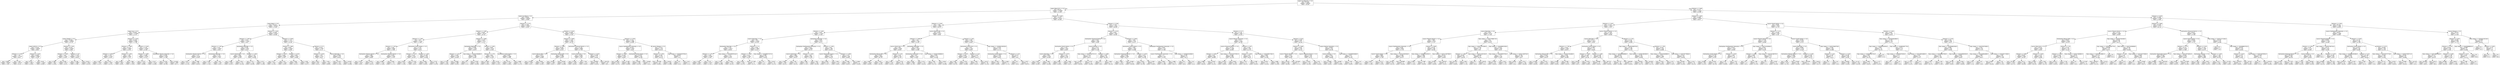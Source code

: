 digraph Tree {
node [shape=box] ;
0 [label="name=Lux Black XL <= 0.5\nmse = 87.036\nsamples = 408304\nvalue = 16.545"] ;
1 [label="name=Black SUV <= 0.5\nmse = 66.323\nsamples = 375660\nvalue = 15.168"] ;
0 -> 1 [labeldistance=2.5, labelangle=45, headlabel="True"] ;
2 [label="name=Lux Black <= 0.5\nmse = 44.644\nsamples = 340453\nvalue = 13.603"] ;
1 -> 2 ;
3 [label="name=Black <= 0.5\nmse = 34.423\nsamples = 307619\nvalue = 12.595"] ;
2 -> 3 ;
4 [label="name=Lux <= 0.5\nmse = 26.585\nsamples = 272389\nvalue = 11.572"] ;
3 -> 4 ;
5 [label="name=UberXL <= 0.5\nmse = 20.309\nsamples = 239408\nvalue = 10.716"] ;
4 -> 5 ;
6 [label="name=Lyft XL <= 0.5\nmse = 15.236\nsamples = 204050\nvalue = 9.853"] ;
5 -> 6 ;
7 [label="distance <= 2.165\nmse = 7.45\nsamples = 171242\nvalue = 8.811"] ;
6 -> 7 ;
8 [label="mse = 3.838\nsamples = 85498\nvalue = 7.429"] ;
7 -> 8 ;
9 [label="mse = 7.245\nsamples = 85744\nvalue = 10.19"] ;
7 -> 9 ;
10 [label="distance <= 2.445\nmse = 20.633\nsamples = 32808\nvalue = 15.292"] ;
6 -> 10 ;
11 [label="mse = 8.114\nsamples = 19974\nvalue = 12.856"] ;
10 -> 11 ;
12 [label="mse = 16.52\nsamples = 12834\nvalue = 19.082"] ;
10 -> 12 ;
13 [label="distance <= 2.195\nmse = 20.541\nsamples = 35358\nvalue = 15.691"] ;
5 -> 13 ;
14 [label="distance <= 1.265\nmse = 7.047\nsamples = 17851\nvalue = 12.816"] ;
13 -> 14 ;
15 [label="mse = 3.796\nsamples = 8637\nvalue = 11.383"] ;
14 -> 15 ;
16 [label="mse = 6.361\nsamples = 9214\nvalue = 14.16"] ;
14 -> 16 ;
17 [label="distance <= 3.6\nmse = 17.276\nsamples = 17507\nvalue = 18.623"] ;
13 -> 17 ;
18 [label="mse = 11.349\nsamples = 14683\nvalue = 17.681"] ;
17 -> 18 ;
19 [label="mse = 19.511\nsamples = 2824\nvalue = 23.519"] ;
17 -> 19 ;
20 [label="distance <= 2.435\nmse = 28.203\nsamples = 32981\nvalue = 17.786"] ;
4 -> 20 ;
21 [label="distance <= 1.495\nmse = 10.273\nsamples = 19682\nvalue = 14.761"] ;
20 -> 21 ;
22 [label="distance <= 0.935\nmse = 4.734\nsamples = 11232\nvalue = 12.978"] ;
21 -> 22 ;
23 [label="mse = 1.533\nsamples = 3338\nvalue = 11.147"] ;
22 -> 23 ;
24 [label="mse = 4.071\nsamples = 7894\nvalue = 13.752"] ;
22 -> 24 ;
25 [label="distance <= 1.955\nmse = 7.793\nsamples = 8450\nvalue = 17.131"] ;
21 -> 25 ;
26 [label="mse = 6.419\nsamples = 3632\nvalue = 16.09"] ;
25 -> 26 ;
27 [label="mse = 7.396\nsamples = 4818\nvalue = 17.916"] ;
25 -> 27 ;
28 [label="distance <= 3.545\nmse = 21.162\nsamples = 13299\nvalue = 22.262"] ;
20 -> 28 ;
29 [label="distance <= 2.885\nmse = 13.289\nsamples = 10760\nvalue = 21.074"] ;
28 -> 29 ;
30 [label="mse = 11.574\nsamples = 4032\nvalue = 19.686"] ;
29 -> 30 ;
31 [label="mse = 12.47\nsamples = 6728\nvalue = 21.906"] ;
29 -> 31 ;
32 [label="destination=Boston University <= 0.5\nmse = 23.209\nsamples = 2539\nvalue = 27.296"] ;
28 -> 32 ;
33 [label="mse = 21.316\nsamples = 1850\nvalue = 26.769"] ;
32 -> 33 ;
34 [label="mse = 25.548\nsamples = 689\nvalue = 28.71"] ;
32 -> 34 ;
35 [label="distance <= 2.195\nmse = 24.306\nsamples = 35230\nvalue = 20.509"] ;
3 -> 35 ;
36 [label="distance <= 1.645\nmse = 3.874\nsamples = 17856\nvalue = 16.87"] ;
35 -> 36 ;
37 [label="distance <= 1.345\nmse = 2.102\nsamples = 14403\nvalue = 16.26"] ;
36 -> 37 ;
38 [label="destination=Theatre District <= 0.5\nmse = 1.171\nsamples = 9730\nvalue = 15.816"] ;
37 -> 38 ;
39 [label="mse = 1.017\nsamples = 8779\nvalue = 15.729"] ;
38 -> 39 ;
40 [label="mse = 1.886\nsamples = 951\nvalue = 16.613"] ;
38 -> 40 ;
41 [label="destination=Back Bay <= 0.5\nmse = 2.774\nsamples = 4673\nvalue = 17.185"] ;
37 -> 41 ;
42 [label="mse = 2.749\nsamples = 3272\nvalue = 17.542"] ;
41 -> 42 ;
43 [label="mse = 1.84\nsamples = 1401\nvalue = 16.35"] ;
41 -> 43 ;
44 [label="destination=Back Bay <= 0.5\nmse = 3.228\nsamples = 3453\nvalue = 19.417"] ;
36 -> 44 ;
45 [label="source=North End <= 0.5\nmse = 2.959\nsamples = 3061\nvalue = 19.265"] ;
44 -> 45 ;
46 [label="mse = 2.938\nsamples = 2824\nvalue = 19.191"] ;
45 -> 46 ;
47 [label="mse = 2.351\nsamples = 237\nvalue = 20.156"] ;
45 -> 47 ;
48 [label="distance <= 1.845\nmse = 3.752\nsamples = 392\nvalue = 20.598"] ;
44 -> 48 ;
49 [label="mse = 2.713\nsamples = 143\nvalue = 19.196"] ;
48 -> 49 ;
50 [label="mse = 2.571\nsamples = 249\nvalue = 21.404"] ;
48 -> 50 ;
51 [label="distance <= 3.585\nmse = 17.713\nsamples = 17374\nvalue = 24.248"] ;
35 -> 51 ;
52 [label="distance <= 2.865\nmse = 6.603\nsamples = 14594\nvalue = 22.934"] ;
51 -> 52 ;
53 [label="distance <= 2.615\nmse = 4.649\nsamples = 9039\nvalue = 21.857"] ;
52 -> 53 ;
54 [label="mse = 4.11\nsamples = 4597\nvalue = 21.104"] ;
53 -> 54 ;
55 [label="mse = 4.01\nsamples = 4442\nvalue = 22.637"] ;
53 -> 55 ;
56 [label="distance <= 3.225\nmse = 4.832\nsamples = 5555\nvalue = 24.685"] ;
52 -> 56 ;
57 [label="mse = 3.944\nsamples = 3621\nvalue = 24.212"] ;
56 -> 57 ;
58 [label="mse = 5.292\nsamples = 1934\nvalue = 25.571"] ;
56 -> 58 ;
59 [label="distance <= 5.11\nmse = 19.331\nsamples = 2780\nvalue = 31.15"] ;
51 -> 59 ;
60 [label="distance <= 4.435\nmse = 7.323\nsamples = 2110\nvalue = 29.42"] ;
59 -> 60 ;
61 [label="mse = 5.913\nsamples = 687\nvalue = 28.25"] ;
60 -> 61 ;
62 [label="mse = 7.024\nsamples = 1423\nvalue = 29.985"] ;
60 -> 62 ;
63 [label="source=Back Bay <= 0.5\nmse = 18.056\nsamples = 670\nvalue = 36.597"] ;
59 -> 63 ;
64 [label="mse = 14.142\nsamples = 537\nvalue = 37.585"] ;
63 -> 64 ;
65 [label="mse = 14.016\nsamples = 133\nvalue = 32.609"] ;
63 -> 65 ;
66 [label="distance <= 2.175\nmse = 41.691\nsamples = 32834\nvalue = 23.047"] ;
2 -> 66 ;
67 [label="distance <= 1.495\nmse = 10.852\nsamples = 16729\nvalue = 18.742"] ;
66 -> 67 ;
68 [label="distance <= 1.295\nmse = 5.69\nsamples = 11159\nvalue = 17.409"] ;
67 -> 68 ;
69 [label="distance <= 1.105\nmse = 3.285\nsamples = 8488\nvalue = 17.059"] ;
68 -> 69 ;
70 [label="destination=Theatre District <= 0.5\nmse = 2.698\nsamples = 5948\nvalue = 16.882"] ;
69 -> 70 ;
71 [label="mse = 2.575\nsamples = 5818\nvalue = 16.85"] ;
70 -> 71 ;
72 [label="mse = 6.074\nsamples = 130\nvalue = 18.315"] ;
70 -> 72 ;
73 [label="destination=Theatre District <= 0.5\nmse = 4.416\nsamples = 2540\nvalue = 17.474"] ;
69 -> 73 ;
74 [label="mse = 4.368\nsamples = 1783\nvalue = 17.348"] ;
73 -> 74 ;
75 [label="mse = 4.404\nsamples = 757\nvalue = 17.771"] ;
73 -> 75 ;
76 [label="destination=South Station <= 0.5\nmse = 11.707\nsamples = 2671\nvalue = 18.522"] ;
68 -> 76 ;
77 [label="distance <= 1.415\nmse = 9.232\nsamples = 2255\nvalue = 18.144"] ;
76 -> 77 ;
78 [label="mse = 5.978\nsamples = 953\nvalue = 17.591"] ;
77 -> 78 ;
79 [label="mse = 11.226\nsamples = 1302\nvalue = 18.55"] ;
77 -> 79 ;
80 [label="distance <= 1.455\nmse = 20.168\nsamples = 416\nvalue = 20.566"] ;
76 -> 80 ;
81 [label="mse = 18.98\nsamples = 368\nvalue = 20.382"] ;
80 -> 81 ;
82 [label="mse = 27.02\nsamples = 48\nvalue = 21.979"] ;
80 -> 82 ;
83 [label="distance <= 1.685\nmse = 10.507\nsamples = 5570\nvalue = 21.411"] ;
67 -> 83 ;
84 [label="destination=Back Bay <= 0.5\nmse = 12.856\nsamples = 1450\nvalue = 19.973"] ;
83 -> 84 ;
85 [label="distance <= 1.515\nmse = 12.003\nsamples = 1104\nvalue = 20.438"] ;
84 -> 85 ;
86 [label="mse = 17.214\nsamples = 208\nvalue = 21.026"] ;
85 -> 86 ;
87 [label="mse = 10.694\nsamples = 896\nvalue = 20.301"] ;
85 -> 87 ;
88 [label="time_stamp <= 1543222394880.0\nmse = 12.694\nsamples = 346\nvalue = 18.491"] ;
84 -> 88 ;
89 [label="mse = 0.0\nsamples = 2\nvalue = 27.5"] ;
88 -> 89 ;
90 [label="mse = 12.293\nsamples = 344\nvalue = 18.439"] ;
88 -> 90 ;
91 [label="distance <= 1.955\nmse = 8.695\nsamples = 4120\nvalue = 21.918"] ;
83 -> 91 ;
92 [label="distance <= 1.725\nmse = 8.86\nsamples = 2251\nvalue = 21.529"] ;
91 -> 92 ;
93 [label="mse = 15.186\nsamples = 632\nvalue = 22.081"] ;
92 -> 93 ;
94 [label="mse = 6.225\nsamples = 1619\nvalue = 21.314"] ;
92 -> 94 ;
95 [label="destination=South Station <= 0.5\nmse = 8.097\nsamples = 1869\nvalue = 22.386"] ;
91 -> 95 ;
96 [label="mse = 9.114\nsamples = 1358\nvalue = 22.804"] ;
95 -> 96 ;
97 [label="mse = 3.696\nsamples = 511\nvalue = 21.275"] ;
95 -> 97 ;
98 [label="distance <= 3.545\nmse = 34.468\nsamples = 16105\nvalue = 27.519"] ;
66 -> 98 ;
99 [label="distance <= 2.885\nmse = 21.516\nsamples = 13607\nvalue = 26.128"] ;
98 -> 99 ;
100 [label="distance <= 2.595\nmse = 16.585\nsamples = 6923\nvalue = 24.521"] ;
99 -> 100 ;
101 [label="source=Beacon Hill <= 0.5\nmse = 13.977\nsamples = 4434\nvalue = 23.908"] ;
100 -> 101 ;
102 [label="mse = 15.976\nsamples = 2836\nvalue = 24.25"] ;
101 -> 102 ;
103 [label="mse = 9.852\nsamples = 1598\nvalue = 23.302"] ;
101 -> 103 ;
104 [label="destination=Beacon Hill <= 0.5\nmse = 19.368\nsamples = 2489\nvalue = 25.613"] ;
100 -> 104 ;
105 [label="mse = 19.333\nsamples = 1965\nvalue = 26.017"] ;
104 -> 105 ;
106 [label="mse = 16.594\nsamples = 524\nvalue = 24.098"] ;
104 -> 106 ;
107 [label="destination=Financial District <= 0.5\nmse = 21.183\nsamples = 6684\nvalue = 27.792"] ;
99 -> 107 ;
108 [label="source=West End <= 0.5\nmse = 19.448\nsamples = 6567\nvalue = 27.68"] ;
107 -> 108 ;
109 [label="mse = 21.199\nsamples = 5456\nvalue = 28.034"] ;
108 -> 109 ;
110 [label="mse = 7.195\nsamples = 1111\nvalue = 25.937"] ;
108 -> 110 ;
111 [label="distance <= 3.325\nmse = 78.269\nsamples = 117\nvalue = 34.081"] ;
107 -> 111 ;
112 [label="mse = 49.609\nsamples = 88\nvalue = 32.625"] ;
111 -> 112 ;
113 [label="mse = 139.276\nsamples = 29\nvalue = 38.5"] ;
111 -> 113 ;
114 [label="distance <= 4.765\nmse = 37.012\nsamples = 2498\nvalue = 35.099"] ;
98 -> 114 ;
115 [label="source=Northeastern University <= 0.5\nmse = 34.142\nsamples = 2020\nvalue = 34.36"] ;
114 -> 115 ;
116 [label="distance <= 4.485\nmse = 35.416\nsamples = 1679\nvalue = 34.602"] ;
115 -> 116 ;
117 [label="mse = 49.193\nsamples = 816\nvalue = 35.273"] ;
116 -> 117 ;
118 [label="mse = 21.563\nsamples = 863\nvalue = 33.969"] ;
116 -> 118 ;
119 [label="destination=North Station <= 0.5\nmse = 26.161\nsamples = 341\nvalue = 33.169"] ;
115 -> 119 ;
120 [label="mse = 18.369\nsamples = 336\nvalue = 32.876"] ;
119 -> 120 ;
121 [label="mse = 158.66\nsamples = 5\nvalue = 52.8"] ;
119 -> 121 ;
122 [label="source=Fenway <= 0.5\nmse = 37.073\nsamples = 478\nvalue = 38.223"] ;
114 -> 122 ;
123 [label="distance <= 4.795\nmse = 35.591\nsamples = 475\nvalue = 38.133"] ;
122 -> 123 ;
124 [label="mse = 130.798\nsamples = 26\nvalue = 40.981"] ;
123 -> 124 ;
125 [label="mse = 29.581\nsamples = 449\nvalue = 37.968"] ;
123 -> 125 ;
126 [label="time_stamp <= 1543503478784.0\nmse = 66.667\nsamples = 3\nvalue = 52.5"] ;
122 -> 126 ;
127 [label="mse = 0.0\nsamples = 1\nvalue = 42.5"] ;
126 -> 127 ;
128 [label="mse = 25.0\nsamples = 2\nvalue = 57.5"] ;
126 -> 128 ;
129 [label="distance <= 2.945\nmse = 23.374\nsamples = 35207\nvalue = 30.298"] ;
1 -> 129 ;
130 [label="distance <= 2.195\nmse = 7.684\nsamples = 26963\nvalue = 28.373"] ;
129 -> 130 ;
131 [label="distance <= 1.645\nmse = 3.333\nsamples = 17816\nvalue = 27.045"] ;
130 -> 131 ;
132 [label="source=Back Bay <= 0.5\nmse = 2.65\nsamples = 14339\nvalue = 26.748"] ;
131 -> 132 ;
133 [label="destination=Back Bay <= 0.5\nmse = 2.153\nsamples = 12873\nvalue = 26.916"] ;
132 -> 133 ;
134 [label="distance <= 1.375\nmse = 2.208\nsamples = 11436\nvalue = 27.007"] ;
133 -> 134 ;
135 [label="mse = 2.192\nsamples = 9360\nvalue = 26.931"] ;
134 -> 135 ;
136 [label="mse = 2.137\nsamples = 2076\nvalue = 27.351"] ;
134 -> 136 ;
137 [label="time_stamp <= 1543356678144.0\nmse = 1.121\nsamples = 1437\nvalue = 26.191"] ;
133 -> 137 ;
138 [label="mse = 2.427\nsamples = 246\nvalue = 26.366"] ;
137 -> 138 ;
139 [label="mse = 0.843\nsamples = 1191\nvalue = 26.155"] ;
137 -> 139 ;
140 [label="distance <= 1.5\nmse = 4.584\nsamples = 1466\nvalue = 25.271"] ;
132 -> 140 ;
141 [label="distance <= 1.465\nmse = 4.514\nsamples = 1436\nvalue = 25.297"] ;
140 -> 141 ;
142 [label="mse = 4.044\nsamples = 1432\nvalue = 25.276"] ;
141 -> 142 ;
143 [label="mse = 117.188\nsamples = 4\nvalue = 32.75"] ;
141 -> 143 ;
144 [label="time_stamp <= 1543489257472.0\nmse = 6.366\nsamples = 30\nvalue = 24.033"] ;
140 -> 144 ;
145 [label="mse = 0.0\nsamples = 12\nvalue = 23.0"] ;
144 -> 145 ;
146 [label="mse = 9.423\nsamples = 18\nvalue = 24.722"] ;
144 -> 146 ;
147 [label="destination=Back Bay <= 0.5\nmse = 4.283\nsamples = 3477\nvalue = 28.271"] ;
131 -> 147 ;
148 [label="destination=Northeastern University <= 0.5\nmse = 4.233\nsamples = 3089\nvalue = 28.113"] ;
147 -> 148 ;
149 [label="source=North End <= 0.5\nmse = 2.889\nsamples = 2289\nvalue = 28.312"] ;
148 -> 149 ;
150 [label="mse = 2.802\nsamples = 2067\nvalue = 28.222"] ;
149 -> 150 ;
151 [label="mse = 2.92\nsamples = 222\nvalue = 29.151"] ;
149 -> 151 ;
152 [label="distance <= 1.935\nmse = 7.642\nsamples = 800\nvalue = 27.544"] ;
148 -> 152 ;
153 [label="mse = 7.298\nsamples = 535\nvalue = 27.237"] ;
152 -> 153 ;
154 [label="mse = 7.763\nsamples = 265\nvalue = 28.164"] ;
152 -> 154 ;
155 [label="distance <= 1.835\nmse = 2.922\nsamples = 388\nvalue = 29.522"] ;
147 -> 155 ;
156 [label="source=Haymarket Square <= 0.5\nmse = 1.973\nsamples = 139\nvalue = 28.518"] ;
155 -> 156 ;
157 [label="mse = 0.802\nsamples = 26\nvalue = 27.077"] ;
156 -> 157 ;
158 [label="mse = 1.654\nsamples = 113\nvalue = 28.85"] ;
156 -> 158 ;
159 [label="distance <= 2.095\nmse = 2.575\nsamples = 249\nvalue = 30.082"] ;
155 -> 159 ;
160 [label="mse = 2.409\nsamples = 246\nvalue = 30.051"] ;
159 -> 160 ;
161 [label="mse = 9.389\nsamples = 3\nvalue = 32.667"] ;
159 -> 161 ;
162 [label="source=Beacon Hill <= 0.5\nmse = 6.035\nsamples = 9147\nvalue = 30.96"] ;
130 -> 162 ;
163 [label="distance <= 2.665\nmse = 5.26\nsamples = 7593\nvalue = 31.343"] ;
162 -> 163 ;
164 [label="source=North End <= 0.5\nmse = 4.68\nsamples = 4298\nvalue = 30.851"] ;
163 -> 164 ;
165 [label="destination=Beacon Hill <= 0.5\nmse = 4.503\nsamples = 4045\nvalue = 30.729"] ;
164 -> 165 ;
166 [label="mse = 4.667\nsamples = 2659\nvalue = 30.983"] ;
165 -> 166 ;
167 [label="mse = 3.827\nsamples = 1386\nvalue = 30.242"] ;
165 -> 167 ;
168 [label="distance <= 2.35\nmse = 3.523\nsamples = 253\nvalue = 32.791"] ;
164 -> 168 ;
169 [label="mse = 2.301\nsamples = 158\nvalue = 32.051"] ;
168 -> 169 ;
170 [label="mse = 3.131\nsamples = 95\nvalue = 34.021"] ;
168 -> 170 ;
171 [label="destination=Back Bay <= 0.5\nmse = 5.287\nsamples = 3295\nvalue = 31.985"] ;
163 -> 171 ;
172 [label="destination=North End <= 0.5\nmse = 4.67\nsamples = 3122\nvalue = 31.802"] ;
171 -> 172 ;
173 [label="mse = 4.549\nsamples = 3006\nvalue = 31.739"] ;
172 -> 173 ;
174 [label="mse = 5.122\nsamples = 116\nvalue = 33.414"] ;
172 -> 174 ;
175 [label="time_stamp <= 1543451639808.0\nmse = 4.826\nsamples = 173\nvalue = 35.298"] ;
171 -> 175 ;
176 [label="mse = 7.097\nsamples = 56\nvalue = 35.714"] ;
175 -> 176 ;
177 [label="mse = 3.616\nsamples = 117\nvalue = 35.098"] ;
175 -> 177 ;
178 [label="distance <= 2.49\nmse = 5.599\nsamples = 1554\nvalue = 29.087"] ;
162 -> 178 ;
179 [label="destination=North End <= 0.5\nmse = 4.64\nsamples = 1447\nvalue = 28.937"] ;
178 -> 179 ;
180 [label="distance <= 2.325\nmse = 4.058\nsamples = 1376\nvalue = 28.866"] ;
179 -> 180 ;
181 [label="mse = 4.94\nsamples = 860\nvalue = 28.745"] ;
180 -> 181 ;
182 [label="mse = 2.524\nsamples = 516\nvalue = 29.066"] ;
180 -> 182 ;
183 [label="distance <= 2.42\nmse = 13.917\nsamples = 71\nvalue = 30.317"] ;
179 -> 183 ;
184 [label="mse = 7.934\nsamples = 35\nvalue = 29.457"] ;
183 -> 184 ;
185 [label="mse = 18.317\nsamples = 36\nvalue = 31.153"] ;
183 -> 185 ;
186 [label="time_stamp <= 1545091350528.0\nmse = 14.165\nsamples = 107\nvalue = 31.112"] ;
178 -> 186 ;
187 [label="destination=South Station <= 0.5\nmse = 11.035\nsamples = 102\nvalue = 30.931"] ;
186 -> 187 ;
188 [label="mse = 11.047\nsamples = 100\nvalue = 30.995"] ;
187 -> 188 ;
189 [label="mse = 0.062\nsamples = 2\nvalue = 27.75"] ;
187 -> 189 ;
190 [label="distance <= 2.55\nmse = 63.76\nsamples = 5\nvalue = 34.8"] ;
186 -> 190 ;
191 [label="mse = 0.0\nsamples = 1\nvalue = 50.5"] ;
190 -> 191 ;
192 [label="mse = 2.672\nsamples = 4\nvalue = 30.875"] ;
190 -> 192 ;
193 [label="distance <= 3.795\nmse = 22.942\nsamples = 8244\nvalue = 36.593"] ;
129 -> 193 ;
194 [label="distance <= 3.225\nmse = 6.907\nsamples = 5642\nvalue = 34.305"] ;
193 -> 194 ;
195 [label="destination=Financial District <= 0.5\nmse = 5.333\nsamples = 3481\nvalue = 33.68"] ;
194 -> 195 ;
196 [label="destination=North Station <= 0.5\nmse = 5.101\nsamples = 3441\nvalue = 33.637"] ;
195 -> 196 ;
197 [label="source=Back Bay <= 0.5\nmse = 4.935\nsamples = 2523\nvalue = 33.439"] ;
196 -> 197 ;
198 [label="mse = 5.037\nsamples = 2336\nvalue = 33.362"] ;
197 -> 198 ;
199 [label="mse = 2.661\nsamples = 187\nvalue = 34.406"] ;
197 -> 199 ;
200 [label="distance <= 3.075\nmse = 5.151\nsamples = 918\nvalue = 34.182"] ;
196 -> 200 ;
201 [label="mse = 4.684\nsamples = 421\nvalue = 33.961"] ;
200 -> 201 ;
202 [label="mse = 5.469\nsamples = 497\nvalue = 34.37"] ;
200 -> 202 ;
203 [label="source=Fenway <= 0.5\nmse = 11.55\nsamples = 40\nvalue = 37.362"] ;
195 -> 203 ;
204 [label="time_stamp <= 1543575437312.0\nmse = 11.316\nsamples = 21\nvalue = 36.071"] ;
203 -> 204 ;
205 [label="mse = 14.025\nsamples = 9\nvalue = 38.056"] ;
204 -> 205 ;
206 [label="mse = 4.118\nsamples = 12\nvalue = 34.583"] ;
204 -> 206 ;
207 [label="distance <= 2.995\nmse = 7.929\nsamples = 19\nvalue = 38.789"] ;
203 -> 207 ;
208 [label="mse = 0.0\nsamples = 2\nvalue = 36.0"] ;
207 -> 208 ;
209 [label="mse = 7.839\nsamples = 17\nvalue = 39.118"] ;
207 -> 209 ;
210 [label="distance <= 3.585\nmse = 7.802\nsamples = 2161\nvalue = 35.311"] ;
194 -> 210 ;
211 [label="destination=South Station <= 0.5\nmse = 7.658\nsamples = 1942\nvalue = 35.066"] ;
210 -> 211 ;
212 [label="destination=Financial District <= 0.5\nmse = 8.106\nsamples = 1693\nvalue = 35.257"] ;
211 -> 212 ;
213 [label="mse = 7.649\nsamples = 1672\nvalue = 35.203"] ;
212 -> 213 ;
214 [label="mse = 25.902\nsamples = 21\nvalue = 39.548"] ;
212 -> 214 ;
215 [label="distance <= 3.455\nmse = 2.675\nsamples = 249\nvalue = 33.769"] ;
211 -> 215 ;
216 [label="mse = 2.619\nsamples = 246\nvalue = 33.746"] ;
215 -> 216 ;
217 [label="mse = 3.556\nsamples = 3\nvalue = 35.667"] ;
215 -> 217 ;
218 [label="destination=Northeastern University <= 0.5\nmse = 3.834\nsamples = 219\nvalue = 37.484"] ;
210 -> 218 ;
219 [label="source=Northeastern University <= 0.5\nmse = 3.7\nsamples = 215\nvalue = 37.423"] ;
218 -> 219 ;
220 [label="mse = 3.605\nsamples = 192\nvalue = 37.568"] ;
219 -> 220 ;
221 [label="mse = 2.866\nsamples = 23\nvalue = 36.217"] ;
219 -> 221 ;
222 [label="time_stamp <= 1543843545088.0\nmse = 0.188\nsamples = 4\nvalue = 40.75"] ;
218 -> 222 ;
223 [label="mse = 0.0\nsamples = 3\nvalue = 40.5"] ;
222 -> 223 ;
224 [label="mse = 0.0\nsamples = 1\nvalue = 41.5"] ;
222 -> 224 ;
225 [label="distance <= 5.11\nmse = 21.745\nsamples = 2602\nvalue = 41.554"] ;
193 -> 225 ;
226 [label="source=Boston University <= 0.5\nmse = 9.472\nsamples = 1925\nvalue = 39.798"] ;
225 -> 226 ;
227 [label="source=Financial District <= 0.5\nmse = 10.176\nsamples = 1486\nvalue = 39.362"] ;
226 -> 227 ;
228 [label="distance <= 4.655\nmse = 6.33\nsamples = 804\nvalue = 39.068"] ;
227 -> 228 ;
229 [label="mse = 5.889\nsamples = 791\nvalue = 39.016"] ;
228 -> 229 ;
230 [label="mse = 22.947\nsamples = 13\nvalue = 42.231"] ;
228 -> 230 ;
231 [label="time_stamp <= 1544754757632.0\nmse = 14.488\nsamples = 682\nvalue = 39.709"] ;
227 -> 231 ;
232 [label="mse = 16.153\nsamples = 482\nvalue = 39.961"] ;
231 -> 232 ;
233 [label="mse = 9.953\nsamples = 200\nvalue = 39.102"] ;
231 -> 233 ;
234 [label="distance <= 3.97\nmse = 4.265\nsamples = 439\nvalue = 41.274"] ;
226 -> 234 ;
235 [label="distance <= 3.935\nmse = 2.621\nsamples = 42\nvalue = 39.56"] ;
234 -> 235 ;
236 [label="mse = 1.153\nsamples = 11\nvalue = 38.227"] ;
235 -> 236 ;
237 [label="mse = 2.289\nsamples = 31\nvalue = 40.032"] ;
235 -> 237 ;
238 [label="time_stamp <= 1543348027392.0\nmse = 4.094\nsamples = 397\nvalue = 41.456"] ;
234 -> 238 ;
239 [label="mse = 6.234\nsamples = 57\nvalue = 42.053"] ;
238 -> 239 ;
240 [label="mse = 3.666\nsamples = 340\nvalue = 41.356"] ;
238 -> 240 ;
241 [label="distance <= 6.55\nmse = 22.938\nsamples = 677\nvalue = 46.548"] ;
225 -> 241 ;
242 [label="distance <= 5.695\nmse = 19.302\nsamples = 445\nvalue = 45.213"] ;
241 -> 242 ;
243 [label="source=Theatre District <= 0.5\nmse = 22.97\nsamples = 238\nvalue = 46.46"] ;
242 -> 243 ;
244 [label="mse = 19.253\nsamples = 236\nvalue = 46.364"] ;
243 -> 244 ;
245 [label="mse = 333.062\nsamples = 2\nvalue = 57.75"] ;
243 -> 245 ;
246 [label="source=Financial District <= 0.5\nmse = 11.243\nsamples = 207\nvalue = 43.78"] ;
242 -> 246 ;
247 [label="mse = 12.041\nsamples = 110\nvalue = 43.195"] ;
246 -> 247 ;
248 [label="mse = 9.51\nsamples = 97\nvalue = 44.443"] ;
246 -> 248 ;
249 [label="source=Boston University <= 0.5\nmse = 19.943\nsamples = 232\nvalue = 49.108"] ;
241 -> 249 ;
250 [label="source=Fenway <= 0.5\nmse = 18.95\nsamples = 219\nvalue = 48.806"] ;
249 -> 250 ;
251 [label="mse = 15.888\nsamples = 206\nvalue = 48.49"] ;
250 -> 251 ;
252 [label="mse = 40.867\nsamples = 13\nvalue = 53.808"] ;
250 -> 252 ;
253 [label="time_stamp <= 1545098559488.0\nmse = 9.29\nsamples = 13\nvalue = 54.192"] ;
249 -> 253 ;
254 [label="mse = 7.139\nsamples = 12\nvalue = 54.667"] ;
253 -> 254 ;
255 [label="mse = 0.0\nsamples = 1\nvalue = 48.5"] ;
253 -> 255 ;
256 [label="distance <= 2.495\nmse = 52.572\nsamples = 32644\nvalue = 32.388"] ;
0 -> 256 [labeldistance=2.5, labelangle=-45, headlabel="False"] ;
257 [label="distance <= 1.955\nmse = 20.086\nsamples = 20256\nvalue = 28.977"] ;
256 -> 257 ;
258 [label="distance <= 1.425\nmse = 14.557\nsamples = 14636\nvalue = 27.92"] ;
257 -> 258 ;
259 [label="source=Back Bay <= 0.5\nmse = 9.447\nsamples = 9723\nvalue = 27.356"] ;
258 -> 259 ;
260 [label="source=Theatre District <= 0.5\nmse = 7.509\nsamples = 8750\nvalue = 27.237"] ;
259 -> 260 ;
261 [label="source=Northeastern University <= 0.5\nmse = 6.428\nsamples = 8301\nvalue = 27.178"] ;
260 -> 261 ;
262 [label="source=South Station <= 0.5\nmse = 5.899\nsamples = 8053\nvalue = 27.146"] ;
261 -> 262 ;
263 [label="mse = 4.911\nsamples = 7112\nvalue = 27.084"] ;
262 -> 263 ;
264 [label="mse = 13.117\nsamples = 941\nvalue = 27.615"] ;
262 -> 264 ;
265 [label="time_stamp <= 1545153282048.0\nmse = 22.486\nsamples = 248\nvalue = 28.212"] ;
261 -> 265 ;
266 [label="mse = 20.341\nsamples = 245\nvalue = 28.118"] ;
265 -> 266 ;
267 [label="mse = 138.889\nsamples = 3\nvalue = 35.833"] ;
265 -> 267 ;
268 [label="distance <= 0.605\nmse = 26.243\nsamples = 449\nvalue = 28.329"] ;
260 -> 268 ;
269 [label="time_stamp <= 1544991342592.0\nmse = 11.886\nsamples = 196\nvalue = 27.523"] ;
268 -> 269 ;
270 [label="mse = 10.96\nsamples = 175\nvalue = 27.354"] ;
269 -> 270 ;
271 [label="mse = 17.388\nsamples = 21\nvalue = 28.929"] ;
269 -> 271 ;
272 [label="time_stamp <= 1545121497088.0\nmse = 36.474\nsamples = 253\nvalue = 28.953"] ;
268 -> 272 ;
273 [label="mse = 35.497\nsamples = 247\nvalue = 28.856"] ;
272 -> 273 ;
274 [label="mse = 60.618\nsamples = 6\nvalue = 32.917"] ;
272 -> 274 ;
275 [label="time_stamp <= 1543273906176.0\nmse = 25.6\nsamples = 973\nvalue = 28.425"] ;
259 -> 275 ;
276 [label="time_stamp <= 1543271874560.0\nmse = 72.784\nsamples = 44\nvalue = 30.0"] ;
275 -> 276 ;
277 [label="distance <= 1.085\nmse = 36.947\nsamples = 38\nvalue = 28.526"] ;
276 -> 277 ;
278 [label="mse = 95.133\nsamples = 13\nvalue = 30.962"] ;
277 -> 278 ;
279 [label="mse = 2.002\nsamples = 25\nvalue = 27.26"] ;
277 -> 279 ;
280 [label="time_stamp <= 1543272202240.0\nmse = 198.889\nsamples = 6\nvalue = 39.333"] ;
276 -> 280 ;
281 [label="mse = 0.0\nsamples = 1\nvalue = 65.0"] ;
280 -> 281 ;
282 [label="mse = 80.56\nsamples = 5\nvalue = 34.2"] ;
280 -> 282 ;
283 [label="time_stamp <= 1543408910336.0\nmse = 23.242\nsamples = 929\nvalue = 28.35"] ;
275 -> 283 ;
284 [label="time_stamp <= 1543298678784.0\nmse = 7.715\nsamples = 134\nvalue = 27.642"] ;
283 -> 284 ;
285 [label="mse = 15.346\nsamples = 34\nvalue = 28.853"] ;
284 -> 285 ;
286 [label="mse = 4.452\nsamples = 100\nvalue = 27.23"] ;
284 -> 286 ;
287 [label="time_stamp <= 1543411400704.0\nmse = 25.761\nsamples = 795\nvalue = 28.47"] ;
283 -> 287 ;
288 [label="mse = 40.94\nsamples = 5\nvalue = 33.4"] ;
287 -> 288 ;
289 [label="mse = 25.51\nsamples = 790\nvalue = 28.438"] ;
287 -> 289 ;
290 [label="source=Theatre District <= 0.5\nmse = 22.796\nsamples = 4913\nvalue = 29.036"] ;
258 -> 290 ;
291 [label="source=Back Bay <= 0.5\nmse = 20.117\nsamples = 4010\nvalue = 28.84"] ;
290 -> 291 ;
292 [label="distance <= 1.795\nmse = 13.914\nsamples = 3293\nvalue = 28.673"] ;
291 -> 292 ;
293 [label="destination=Beacon Hill <= 0.5\nmse = 15.015\nsamples = 2708\nvalue = 28.515"] ;
292 -> 293 ;
294 [label="mse = 15.556\nsamples = 2563\nvalue = 28.456"] ;
293 -> 294 ;
295 [label="mse = 4.313\nsamples = 145\nvalue = 29.552"] ;
293 -> 295 ;
296 [label="time_stamp <= 1543421034496.0\nmse = 8.165\nsamples = 585\nvalue = 29.406"] ;
292 -> 296 ;
297 [label="mse = 13.498\nsamples = 144\nvalue = 29.941"] ;
296 -> 297 ;
298 [label="mse = 6.299\nsamples = 441\nvalue = 29.231"] ;
296 -> 298 ;
299 [label="destination=South Station <= 0.5\nmse = 47.891\nsamples = 717\nvalue = 29.605"] ;
291 -> 299 ;
300 [label="distance <= 1.495\nmse = 41.338\nsamples = 657\nvalue = 29.149"] ;
299 -> 300 ;
301 [label="mse = 29.351\nsamples = 491\nvalue = 28.57"] ;
300 -> 301 ;
302 [label="mse = 72.872\nsamples = 166\nvalue = 30.861"] ;
300 -> 302 ;
303 [label="distance <= 1.465\nmse = 92.504\nsamples = 60\nvalue = 34.592"] ;
299 -> 303 ;
304 [label="mse = 48.986\nsamples = 14\nvalue = 29.821"] ;
303 -> 304 ;
305 [label="mse = 96.716\nsamples = 46\nvalue = 36.043"] ;
303 -> 305 ;
306 [label="distance <= 1.725\nmse = 33.761\nsamples = 903\nvalue = 29.908"] ;
290 -> 306 ;
307 [label="time_stamp <= 1543310409728.0\nmse = 55.758\nsamples = 369\nvalue = 31.222"] ;
306 -> 307 ;
308 [label="time_stamp <= 1543303069696.0\nmse = 88.597\nsamples = 38\nvalue = 33.539"] ;
307 -> 308 ;
309 [label="mse = 67.721\nsamples = 35\nvalue = 32.486"] ;
308 -> 309 ;
310 [label="mse = 168.056\nsamples = 3\nvalue = 45.833"] ;
308 -> 310 ;
311 [label="time_stamp <= 1543651983360.0\nmse = 51.301\nsamples = 331\nvalue = 30.956"] ;
307 -> 311 ;
312 [label="mse = 28.924\nsamples = 130\nvalue = 29.773"] ;
311 -> 312 ;
313 [label="mse = 64.283\nsamples = 201\nvalue = 31.721"] ;
311 -> 313 ;
314 [label="distance <= 1.785\nmse = 16.542\nsamples = 534\nvalue = 28.999"] ;
306 -> 314 ;
315 [label="time_stamp <= 1545018408960.0\nmse = 16.37\nsamples = 499\nvalue = 28.871"] ;
314 -> 315 ;
316 [label="mse = 17.915\nsamples = 444\nvalue = 29.025"] ;
315 -> 316 ;
317 [label="mse = 2.157\nsamples = 55\nvalue = 27.627"] ;
315 -> 317 ;
318 [label="time_stamp <= 1543578779648.0\nmse = 15.413\nsamples = 35\nvalue = 30.829"] ;
314 -> 318 ;
319 [label="mse = 20.404\nsamples = 19\nvalue = 32.263"] ;
318 -> 319 ;
320 [label="mse = 4.141\nsamples = 16\nvalue = 29.125"] ;
318 -> 320 ;
321 [label="source=North Station <= 0.5\nmse = 23.99\nsamples = 5620\nvalue = 31.731"] ;
257 -> 321 ;
322 [label="distance <= 2.115\nmse = 24.438\nsamples = 5267\nvalue = 31.92"] ;
321 -> 322 ;
323 [label="source=Theatre District <= 0.5\nmse = 22.749\nsamples = 1070\nvalue = 30.898"] ;
322 -> 323 ;
324 [label="destination=Northeastern University <= 0.5\nmse = 23.057\nsamples = 1034\nvalue = 30.804"] ;
323 -> 324 ;
325 [label="destination=South Station <= 0.5\nmse = 23.778\nsamples = 959\nvalue = 31.051"] ;
324 -> 325 ;
326 [label="mse = 25.893\nsamples = 844\nvalue = 31.232"] ;
325 -> 326 ;
327 [label="mse = 6.258\nsamples = 115\nvalue = 29.726"] ;
325 -> 327 ;
328 [label="distance <= 2.055\nmse = 3.092\nsamples = 75\nvalue = 27.647"] ;
324 -> 328 ;
329 [label="mse = 3.78\nsamples = 32\nvalue = 28.469"] ;
328 -> 329 ;
330 [label="mse = 1.702\nsamples = 43\nvalue = 27.035"] ;
328 -> 330 ;
331 [label="time_stamp <= 1544714256384.0\nmse = 6.345\nsamples = 36\nvalue = 33.597"] ;
323 -> 331 ;
332 [label="distance <= 2.095\nmse = 0.968\nsamples = 24\nvalue = 33.146"] ;
331 -> 332 ;
333 [label="mse = 0.5\nsamples = 12\nvalue = 33.5"] ;
332 -> 333 ;
334 [label="mse = 1.186\nsamples = 12\nvalue = 32.792"] ;
332 -> 334 ;
335 [label="time_stamp <= 1544745189376.0\nmse = 15.875\nsamples = 12\nvalue = 34.5"] ;
331 -> 335 ;
336 [label="mse = 0.0\nsamples = 1\nvalue = 47.5"] ;
335 -> 336 ;
337 [label="mse = 0.558\nsamples = 11\nvalue = 33.318"] ;
335 -> 337 ;
338 [label="source=South Station <= 0.5\nmse = 24.535\nsamples = 4197\nvalue = 32.18"] ;
322 -> 338 ;
339 [label="source=Back Bay <= 0.5\nmse = 23.964\nsamples = 3752\nvalue = 32.028"] ;
338 -> 339 ;
340 [label="destination=Theatre District <= 0.5\nmse = 22.499\nsamples = 3199\nvalue = 31.822"] ;
339 -> 340 ;
341 [label="mse = 21.08\nsamples = 3119\nvalue = 31.754"] ;
340 -> 341 ;
342 [label="mse = 70.509\nsamples = 80\nvalue = 34.494"] ;
340 -> 342 ;
343 [label="distance <= 2.195\nmse = 30.785\nsamples = 553\nvalue = 33.215"] ;
339 -> 343 ;
344 [label="mse = 136.194\nsamples = 7\nvalue = 40.857"] ;
343 -> 344 ;
345 [label="mse = 28.675\nsamples = 546\nvalue = 33.117"] ;
343 -> 345 ;
346 [label="time_stamp <= 1543213940736.0\nmse = 27.491\nsamples = 445\nvalue = 33.466"] ;
338 -> 346 ;
347 [label="distance <= 2.44\nmse = 22.562\nsamples = 2\nvalue = 50.25"] ;
346 -> 347 ;
348 [label="mse = 0.0\nsamples = 1\nvalue = 55.0"] ;
347 -> 348 ;
349 [label="mse = 0.0\nsamples = 1\nvalue = 45.5"] ;
347 -> 349 ;
350 [label="distance <= 2.355\nmse = 26.236\nsamples = 443\nvalue = 33.391"] ;
346 -> 350 ;
351 [label="mse = 18.638\nsamples = 199\nvalue = 32.462"] ;
350 -> 351 ;
352 [label="mse = 31.157\nsamples = 244\nvalue = 34.148"] ;
350 -> 352 ;
353 [label="distance <= 2.055\nmse = 8.845\nsamples = 353\nvalue = 28.915"] ;
321 -> 353 ;
354 [label="time_stamp <= 1543582842880.0\nmse = 21.295\nsamples = 44\nvalue = 31.477"] ;
353 -> 354 ;
355 [label="time_stamp <= 1543564558336.0\nmse = 3.601\nsamples = 19\nvalue = 30.132"] ;
354 -> 355 ;
356 [label="time_stamp <= 1543494303744.0\nmse = 3.395\nsamples = 18\nvalue = 30.278"] ;
355 -> 356 ;
357 [label="mse = 3.093\nsamples = 14\nvalue = 29.821"] ;
356 -> 357 ;
358 [label="mse = 1.172\nsamples = 4\nvalue = 31.875"] ;
356 -> 358 ;
359 [label="mse = 0.0\nsamples = 1\nvalue = 27.5"] ;
355 -> 359 ;
360 [label="time_stamp <= 1543681867776.0\nmse = 32.32\nsamples = 25\nvalue = 32.5"] ;
354 -> 360 ;
361 [label="time_stamp <= 1543646478336.0\nmse = 112.5\nsamples = 3\nvalue = 40.0"] ;
360 -> 361 ;
362 [label="mse = 0.0\nsamples = 2\nvalue = 32.5"] ;
361 -> 362 ;
363 [label="mse = 0.0\nsamples = 1\nvalue = 55.0"] ;
361 -> 363 ;
364 [label="time_stamp <= 1545106554880.0\nmse = 12.67\nsamples = 22\nvalue = 31.477"] ;
360 -> 364 ;
365 [label="mse = 11.151\nsamples = 21\nvalue = 31.167"] ;
364 -> 365 ;
366 [label="mse = 0.0\nsamples = 1\nvalue = 38.0"] ;
364 -> 366 ;
367 [label="distance <= 2.135\nmse = 6.005\nsamples = 309\nvalue = 28.55"] ;
353 -> 367 ;
368 [label="time_stamp <= 1543304642560.0\nmse = 6.488\nsamples = 250\nvalue = 28.828"] ;
367 -> 368 ;
369 [label="time_stamp <= 1543268007936.0\nmse = 2.216\nsamples = 26\nvalue = 27.769"] ;
368 -> 369 ;
370 [label="mse = 2.107\nsamples = 11\nvalue = 28.727"] ;
369 -> 370 ;
371 [label="mse = 1.129\nsamples = 15\nvalue = 27.067"] ;
369 -> 371 ;
372 [label="time_stamp <= 1543348092928.0\nmse = 6.839\nsamples = 224\nvalue = 28.951"] ;
368 -> 372 ;
373 [label="mse = 19.734\nsamples = 19\nvalue = 29.947"] ;
372 -> 373 ;
374 [label="mse = 5.543\nsamples = 205\nvalue = 28.859"] ;
372 -> 374 ;
375 [label="time_stamp <= 1543378370560.0\nmse = 2.242\nsamples = 59\nvalue = 27.373"] ;
367 -> 375 ;
376 [label="time_stamp <= 1543348944896.0\nmse = 7.868\nsamples = 6\nvalue = 28.917"] ;
375 -> 376 ;
377 [label="mse = 3.24\nsamples = 5\nvalue = 27.9"] ;
376 -> 377 ;
378 [label="mse = 0.0\nsamples = 1\nvalue = 34.0"] ;
376 -> 378 ;
379 [label="time_stamp <= 1543440171008.0\nmse = 1.305\nsamples = 53\nvalue = 27.198"] ;
375 -> 379 ;
380 [label="mse = 0.459\nsamples = 7\nvalue = 26.429"] ;
379 -> 380 ;
381 [label="mse = 1.33\nsamples = 46\nvalue = 27.315"] ;
379 -> 381 ;
382 [label="distance <= 3.555\nmse = 55.566\nsamples = 12388\nvalue = 37.965"] ;
256 -> 382 ;
383 [label="distance <= 2.985\nmse = 38.336\nsamples = 9779\nvalue = 36.134"] ;
382 -> 383 ;
384 [label="source=Theatre District <= 0.5\nmse = 31.142\nsamples = 4296\nvalue = 34.654"] ;
383 -> 384 ;
385 [label="destination=Beacon Hill <= 0.5\nmse = 29.837\nsamples = 4240\nvalue = 34.576"] ;
384 -> 385 ;
386 [label="source=West End <= 0.5\nmse = 29.103\nsamples = 3487\nvalue = 34.847"] ;
385 -> 386 ;
387 [label="distance <= 2.885\nmse = 36.051\nsamples = 2640\nvalue = 35.162"] ;
386 -> 387 ;
388 [label="mse = 33.706\nsamples = 2076\nvalue = 34.776"] ;
387 -> 388 ;
389 [label="mse = 42.11\nsamples = 564\nvalue = 36.584"] ;
387 -> 389 ;
390 [label="distance <= 2.835\nmse = 6.176\nsamples = 847\nvalue = 33.865"] ;
386 -> 390 ;
391 [label="mse = 13.385\nsamples = 48\nvalue = 36.229"] ;
390 -> 391 ;
392 [label="mse = 5.387\nsamples = 799\nvalue = 33.723"] ;
390 -> 392 ;
393 [label="distance <= 2.76\nmse = 31.325\nsamples = 753\nvalue = 33.323"] ;
385 -> 393 ;
394 [label="distance <= 2.655\nmse = 30.464\nsamples = 749\nvalue = 33.262"] ;
393 -> 394 ;
395 [label="mse = 39.517\nsamples = 426\nvalue = 33.824"] ;
394 -> 395 ;
396 [label="mse = 17.56\nsamples = 323\nvalue = 32.522"] ;
394 -> 396 ;
397 [label="time_stamp <= 1543477460992.0\nmse = 64.047\nsamples = 4\nvalue = 44.625"] ;
393 -> 397 ;
398 [label="mse = 0.0\nsamples = 1\nvalue = 55.0"] ;
397 -> 398 ;
399 [label="mse = 37.556\nsamples = 3\nvalue = 41.167"] ;
397 -> 399 ;
400 [label="time_stamp <= 1543507345408.0\nmse = 94.495\nsamples = 56\nvalue = 40.571"] ;
384 -> 400 ;
401 [label="time_stamp <= 1543501643776.0\nmse = 158.066\nsamples = 14\nvalue = 44.071"] ;
400 -> 401 ;
402 [label="time_stamp <= 1543379156992.0\nmse = 124.754\nsamples = 13\nvalue = 42.269"] ;
401 -> 402 ;
403 [label="mse = 168.922\nsamples = 8\nvalue = 45.125"] ;
402 -> 403 ;
404 [label="mse = 20.16\nsamples = 5\nvalue = 37.7"] ;
402 -> 404 ;
405 [label="mse = 0.0\nsamples = 1\nvalue = 67.5"] ;
401 -> 405 ;
406 [label="time_stamp <= 1543724269568.0\nmse = 67.86\nsamples = 42\nvalue = 39.405"] ;
400 -> 406 ;
407 [label="distance <= 2.89\nmse = 5.562\nsamples = 6\nvalue = 35.25"] ;
406 -> 407 ;
408 [label="mse = 0.0\nsamples = 1\nvalue = 38.5"] ;
407 -> 408 ;
409 [label="mse = 4.14\nsamples = 5\nvalue = 34.6"] ;
407 -> 409 ;
410 [label="time_stamp <= 1543743275008.0\nmse = 74.886\nsamples = 36\nvalue = 40.097"] ;
406 -> 410 ;
411 [label="mse = 0.0\nsamples = 1\nvalue = 55.0"] ;
410 -> 411 ;
412 [label="mse = 70.499\nsamples = 35\nvalue = 39.671"] ;
410 -> 412 ;
413 [label="destination=Financial District <= 0.5\nmse = 40.911\nsamples = 5483\nvalue = 37.294"] ;
383 -> 413 ;
414 [label="source=North Station <= 0.5\nmse = 38.405\nsamples = 5362\nvalue = 37.14"] ;
413 -> 414 ;
415 [label="distance <= 3.175\nmse = 45.574\nsamples = 4016\nvalue = 37.665"] ;
414 -> 415 ;
416 [label="destination=Haymarket Square <= 0.5\nmse = 43.242\nsamples = 1884\nvalue = 36.572"] ;
415 -> 416 ;
417 [label="mse = 39.868\nsamples = 1867\nvalue = 36.434"] ;
416 -> 417 ;
418 [label="mse = 184.434\nsamples = 17\nvalue = 51.647"] ;
416 -> 418 ;
419 [label="time_stamp <= 1545129754624.0\nmse = 45.644\nsamples = 2132\nvalue = 38.631"] ;
415 -> 419 ;
420 [label="mse = 43.97\nsamples = 2090\nvalue = 38.555"] ;
419 -> 420 ;
421 [label="mse = 114.408\nsamples = 42\nvalue = 42.405"] ;
419 -> 421 ;
422 [label="distance <= 3.245\nmse = 13.744\nsamples = 1346\nvalue = 35.575"] ;
414 -> 422 ;
423 [label="destination=Fenway <= 0.5\nmse = 10.94\nsamples = 896\nvalue = 34.969"] ;
422 -> 423 ;
424 [label="mse = 12.445\nsamples = 466\nvalue = 35.381"] ;
423 -> 424 ;
425 [label="mse = 8.927\nsamples = 430\nvalue = 34.522"] ;
423 -> 425 ;
426 [label="distance <= 3.335\nmse = 17.138\nsamples = 450\nvalue = 36.782"] ;
422 -> 426 ;
427 [label="mse = 14.27\nsamples = 345\nvalue = 37.328"] ;
426 -> 427 ;
428 [label="mse = 22.376\nsamples = 105\nvalue = 34.99"] ;
426 -> 428 ;
429 [label="time_stamp <= 1543212171264.0\nmse = 104.585\nsamples = 121\nvalue = 44.099"] ;
413 -> 429 ;
430 [label="mse = 0.0\nsamples = 1\nvalue = 73.5"] ;
429 -> 430 ;
431 [label="time_stamp <= 1543466647552.0\nmse = 98.193\nsamples = 120\nvalue = 43.854"] ;
429 -> 431 ;
432 [label="distance <= 3.015\nmse = 50.767\nsamples = 45\nvalue = 41.667"] ;
431 -> 432 ;
433 [label="mse = 233.972\nsamples = 6\nvalue = 46.667"] ;
432 -> 433 ;
434 [label="mse = 18.143\nsamples = 39\nvalue = 40.897"] ;
432 -> 434 ;
435 [label="time_stamp <= 1543474970624.0\nmse = 122.056\nsamples = 75\nvalue = 45.167"] ;
431 -> 435 ;
436 [label="mse = 0.0\nsamples = 1\nvalue = 67.5"] ;
435 -> 436 ;
437 [label="mse = 116.874\nsamples = 74\nvalue = 44.865"] ;
435 -> 437 ;
438 [label="distance <= 4.765\nmse = 60.518\nsamples = 2609\nvalue = 44.826"] ;
382 -> 438 ;
439 [label="source=Northeastern University <= 0.5\nmse = 58.071\nsamples = 2098\nvalue = 44.095"] ;
438 -> 439 ;
440 [label="source=Financial District <= 0.5\nmse = 59.955\nsamples = 1736\nvalue = 44.489"] ;
439 -> 440 ;
441 [label="distance <= 4.295\nmse = 73.38\nsamples = 1113\nvalue = 44.992"] ;
440 -> 441 ;
442 [label="destination=Financial District <= 0.5\nmse = 109.245\nsamples = 262\nvalue = 46.158"] ;
441 -> 442 ;
443 [label="mse = 14.241\nsamples = 30\nvalue = 40.683"] ;
442 -> 443 ;
444 [label="mse = 117.152\nsamples = 232\nvalue = 46.866"] ;
442 -> 444 ;
445 [label="source=Fenway <= 0.5\nmse = 61.791\nsamples = 851\nvalue = 44.633"] ;
441 -> 445 ;
446 [label="mse = 71.719\nsamples = 568\nvalue = 45.433"] ;
445 -> 446 ;
447 [label="mse = 38.005\nsamples = 283\nvalue = 43.028"] ;
445 -> 447 ;
448 [label="time_stamp <= 1543207583744.0\nmse = 34.712\nsamples = 623\nvalue = 43.591"] ;
440 -> 448 ;
449 [label="mse = 0.0\nsamples = 1\nvalue = 62.5"] ;
448 -> 449 ;
450 [label="distance <= 4.525\nmse = 34.192\nsamples = 622\nvalue = 43.56"] ;
448 -> 450 ;
451 [label="mse = 34.994\nsamples = 333\nvalue = 44.224"] ;
450 -> 451 ;
452 [label="mse = 32.176\nsamples = 289\nvalue = 42.796"] ;
450 -> 452 ;
453 [label="distance <= 4.025\nmse = 44.722\nsamples = 362\nvalue = 42.206"] ;
439 -> 453 ;
454 [label="destination=North Station <= 0.5\nmse = 91.872\nsamples = 68\nvalue = 45.897"] ;
453 -> 454 ;
455 [label="time_stamp <= 1543884505088.0\nmse = 80.661\nsamples = 65\nvalue = 45.208"] ;
454 -> 455 ;
456 [label="mse = 104.473\nsamples = 44\nvalue = 46.432"] ;
455 -> 456 ;
457 [label="mse = 21.051\nsamples = 21\nvalue = 42.643"] ;
455 -> 457 ;
458 [label="distance <= 3.74\nmse = 101.389\nsamples = 3\nvalue = 60.833"] ;
454 -> 458 ;
459 [label="mse = 1.562\nsamples = 2\nvalue = 53.75"] ;
458 -> 459 ;
460 [label="mse = 0.0\nsamples = 1\nvalue = 75.0"] ;
458 -> 460 ;
461 [label="distance <= 4.215\nmse = 29.936\nsamples = 294\nvalue = 41.352"] ;
453 -> 461 ;
462 [label="time_stamp <= 1543793737728.0\nmse = 32.946\nsamples = 207\nvalue = 41.935"] ;
461 -> 462 ;
463 [label="mse = 52.712\nsamples = 110\nvalue = 42.845"] ;
462 -> 463 ;
464 [label="mse = 8.524\nsamples = 97\nvalue = 40.902"] ;
462 -> 464 ;
465 [label="time_stamp <= 1545027059712.0\nmse = 20.045\nsamples = 87\nvalue = 39.966"] ;
461 -> 465 ;
466 [label="mse = 13.984\nsamples = 72\nvalue = 39.542"] ;
465 -> 466 ;
467 [label="mse = 44.133\nsamples = 15\nvalue = 42.0"] ;
465 -> 467 ;
468 [label="source=Fenway <= 0.5\nmse = 59.378\nsamples = 511\nvalue = 47.825"] ;
438 -> 468 ;
469 [label="distance <= 5.975\nmse = 56.809\nsamples = 508\nvalue = 47.713"] ;
468 -> 469 ;
470 [label="distance <= 5.155\nmse = 56.591\nsamples = 500\nvalue = 47.601"] ;
469 -> 470 ;
471 [label="time_stamp <= 1545136635904.0\nmse = 95.117\nsamples = 125\nvalue = 49.132"] ;
470 -> 471 ;
472 [label="mse = 84.508\nsamples = 123\nvalue = 48.85"] ;
471 -> 472 ;
473 [label="mse = 441.0\nsamples = 2\nvalue = 66.5"] ;
471 -> 473 ;
474 [label="distance <= 5.385\nmse = 42.708\nsamples = 375\nvalue = 47.091"] ;
470 -> 474 ;
475 [label="mse = 26.496\nsamples = 228\nvalue = 46.539"] ;
474 -> 475 ;
476 [label="mse = 66.65\nsamples = 147\nvalue = 47.946"] ;
474 -> 476 ;
477 [label="time_stamp <= 1544280866816.0\nmse = 20.996\nsamples = 8\nvalue = 54.688"] ;
469 -> 477 ;
478 [label="distance <= 6.21\nmse = 6.633\nsamples = 7\nvalue = 53.214"] ;
477 -> 478 ;
479 [label="mse = 1.389\nsamples = 6\nvalue = 54.167"] ;
478 -> 479 ;
480 [label="mse = 0.0\nsamples = 1\nvalue = 47.5"] ;
478 -> 480 ;
481 [label="mse = 0.0\nsamples = 1\nvalue = 65.0"] ;
477 -> 481 ;
482 [label="time_stamp <= 1543443120128.0\nmse = 130.889\nsamples = 3\nvalue = 66.833"] ;
468 -> 482 ;
483 [label="mse = 0.0\nsamples = 1\nvalue = 52.5"] ;
482 -> 483 ;
484 [label="distance <= 5.635\nmse = 42.25\nsamples = 2\nvalue = 74.0"] ;
482 -> 484 ;
485 [label="mse = 0.0\nsamples = 1\nvalue = 67.5"] ;
484 -> 485 ;
486 [label="mse = 0.0\nsamples = 1\nvalue = 80.5"] ;
484 -> 486 ;
}